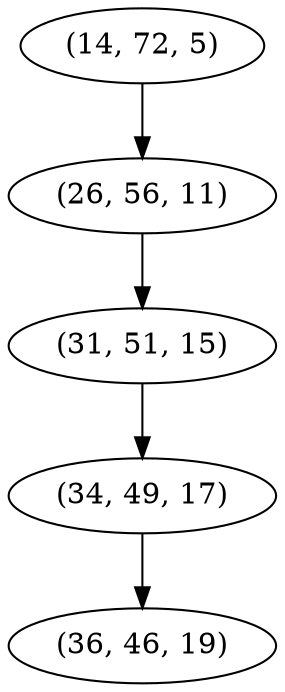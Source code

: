 digraph tree {
    "(14, 72, 5)";
    "(26, 56, 11)";
    "(31, 51, 15)";
    "(34, 49, 17)";
    "(36, 46, 19)";
    "(14, 72, 5)" -> "(26, 56, 11)";
    "(26, 56, 11)" -> "(31, 51, 15)";
    "(31, 51, 15)" -> "(34, 49, 17)";
    "(34, 49, 17)" -> "(36, 46, 19)";
}
